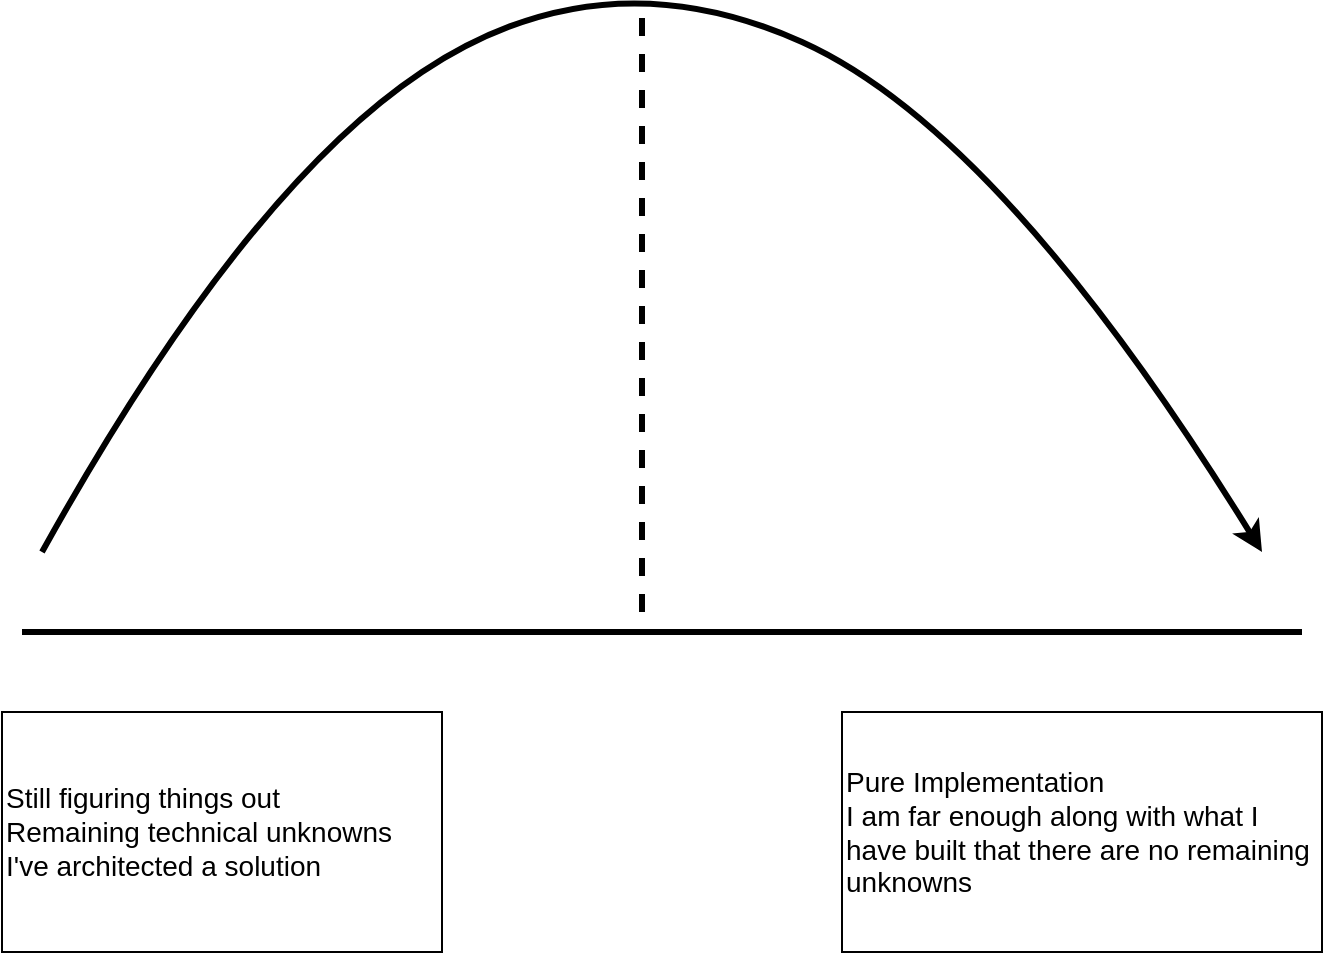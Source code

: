 <mxfile version="14.1.8" type="device"><diagram id="KjTXbq98nnEXmq0yhzam" name="project_status"><mxGraphModel dx="1102" dy="552" grid="1" gridSize="10" guides="1" tooltips="1" connect="1" arrows="1" fold="1" page="1" pageScale="1" pageWidth="1600" pageHeight="900" math="0" shadow="0"><root><mxCell id="0"/><mxCell id="1" parent="0"/><mxCell id="QrsnSaUeSfh1Ed693-5s-1" value="" style="endArrow=none;html=1;strokeWidth=3;fontSize=14;" edge="1" parent="1"><mxGeometry width="50" height="50" relative="1" as="geometry"><mxPoint x="270" y="440" as="sourcePoint"/><mxPoint x="910" y="440" as="targetPoint"/></mxGeometry></mxCell><mxCell id="QrsnSaUeSfh1Ed693-5s-2" value="" style="curved=1;endArrow=classic;html=1;strokeWidth=3;fontSize=14;" edge="1" parent="1"><mxGeometry width="50" height="50" relative="1" as="geometry"><mxPoint x="280" y="400" as="sourcePoint"/><mxPoint x="890" y="400" as="targetPoint"/><Array as="points"><mxPoint x="380" y="220"/><mxPoint x="560" y="100"/><mxPoint x="760" y="190"/></Array></mxGeometry></mxCell><mxCell id="QrsnSaUeSfh1Ed693-5s-3" value="" style="endArrow=none;dashed=1;html=1;strokeWidth=3;fontSize=14;" edge="1" parent="1"><mxGeometry width="50" height="50" relative="1" as="geometry"><mxPoint x="580" y="430" as="sourcePoint"/><mxPoint x="580" y="130" as="targetPoint"/></mxGeometry></mxCell><mxCell id="QrsnSaUeSfh1Ed693-5s-4" value="Still figuring things out&amp;nbsp;&lt;br&gt;Remaining technical unknowns&lt;br style=&quot;font-size: 14px&quot;&gt;I've architected a solution" style="rounded=0;whiteSpace=wrap;html=1;align=left;fontSize=14;" vertex="1" parent="1"><mxGeometry x="260" y="480" width="220" height="120" as="geometry"/></mxCell><mxCell id="QrsnSaUeSfh1Ed693-5s-5" value="Pure Implementation&lt;br&gt;I am far enough along with what I have built that there are no remaining unknowns" style="rounded=0;whiteSpace=wrap;html=1;align=left;fontSize=14;" vertex="1" parent="1"><mxGeometry x="680" y="480" width="240" height="120" as="geometry"/></mxCell></root></mxGraphModel></diagram></mxfile>